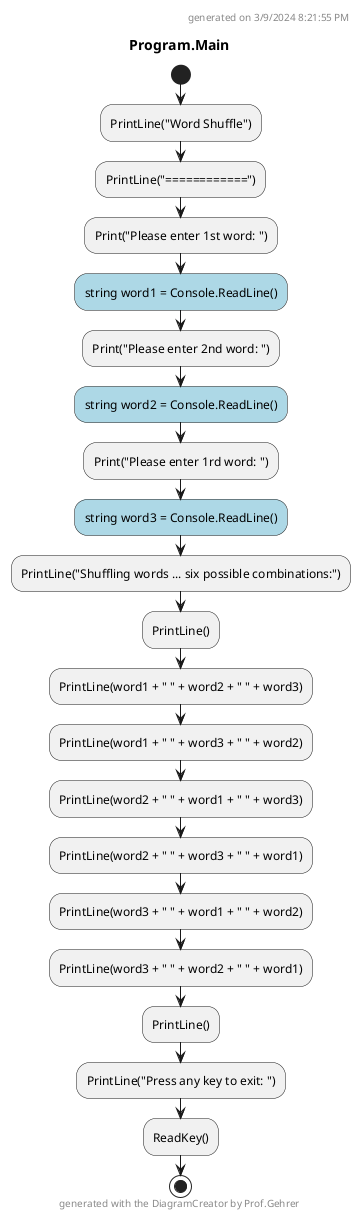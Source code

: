 @startuml Program.Main
header
generated on 3/9/2024 8:21:55 PM
end header
title Program.Main
start
:PrintLine("Word Shuffle");
:PrintLine("============");
:Print("Please enter 1st word: ");
#LightBlue:string word1 = Console.ReadLine();
:Print("Please enter 2nd word: ");
#LightBlue:string word2 = Console.ReadLine();
:Print("Please enter 1rd word: ");
#LightBlue:string word3 = Console.ReadLine();
:PrintLine("Shuffling words ... six possible combinations:");
:PrintLine();
:PrintLine(word1 + " " + word2 + " " + word3);
:PrintLine(word1 + " " + word3 + " " + word2);
:PrintLine(word2 + " " + word1 + " " + word3);
:PrintLine(word2 + " " + word3 + " " + word1);
:PrintLine(word3 + " " + word1 + " " + word2);
:PrintLine(word3 + " " + word2 + " " + word1);
:PrintLine();
:PrintLine("Press any key to exit: ");
:ReadKey();
footer
generated with the DiagramCreator by Prof.Gehrer
end footer
stop
@enduml
